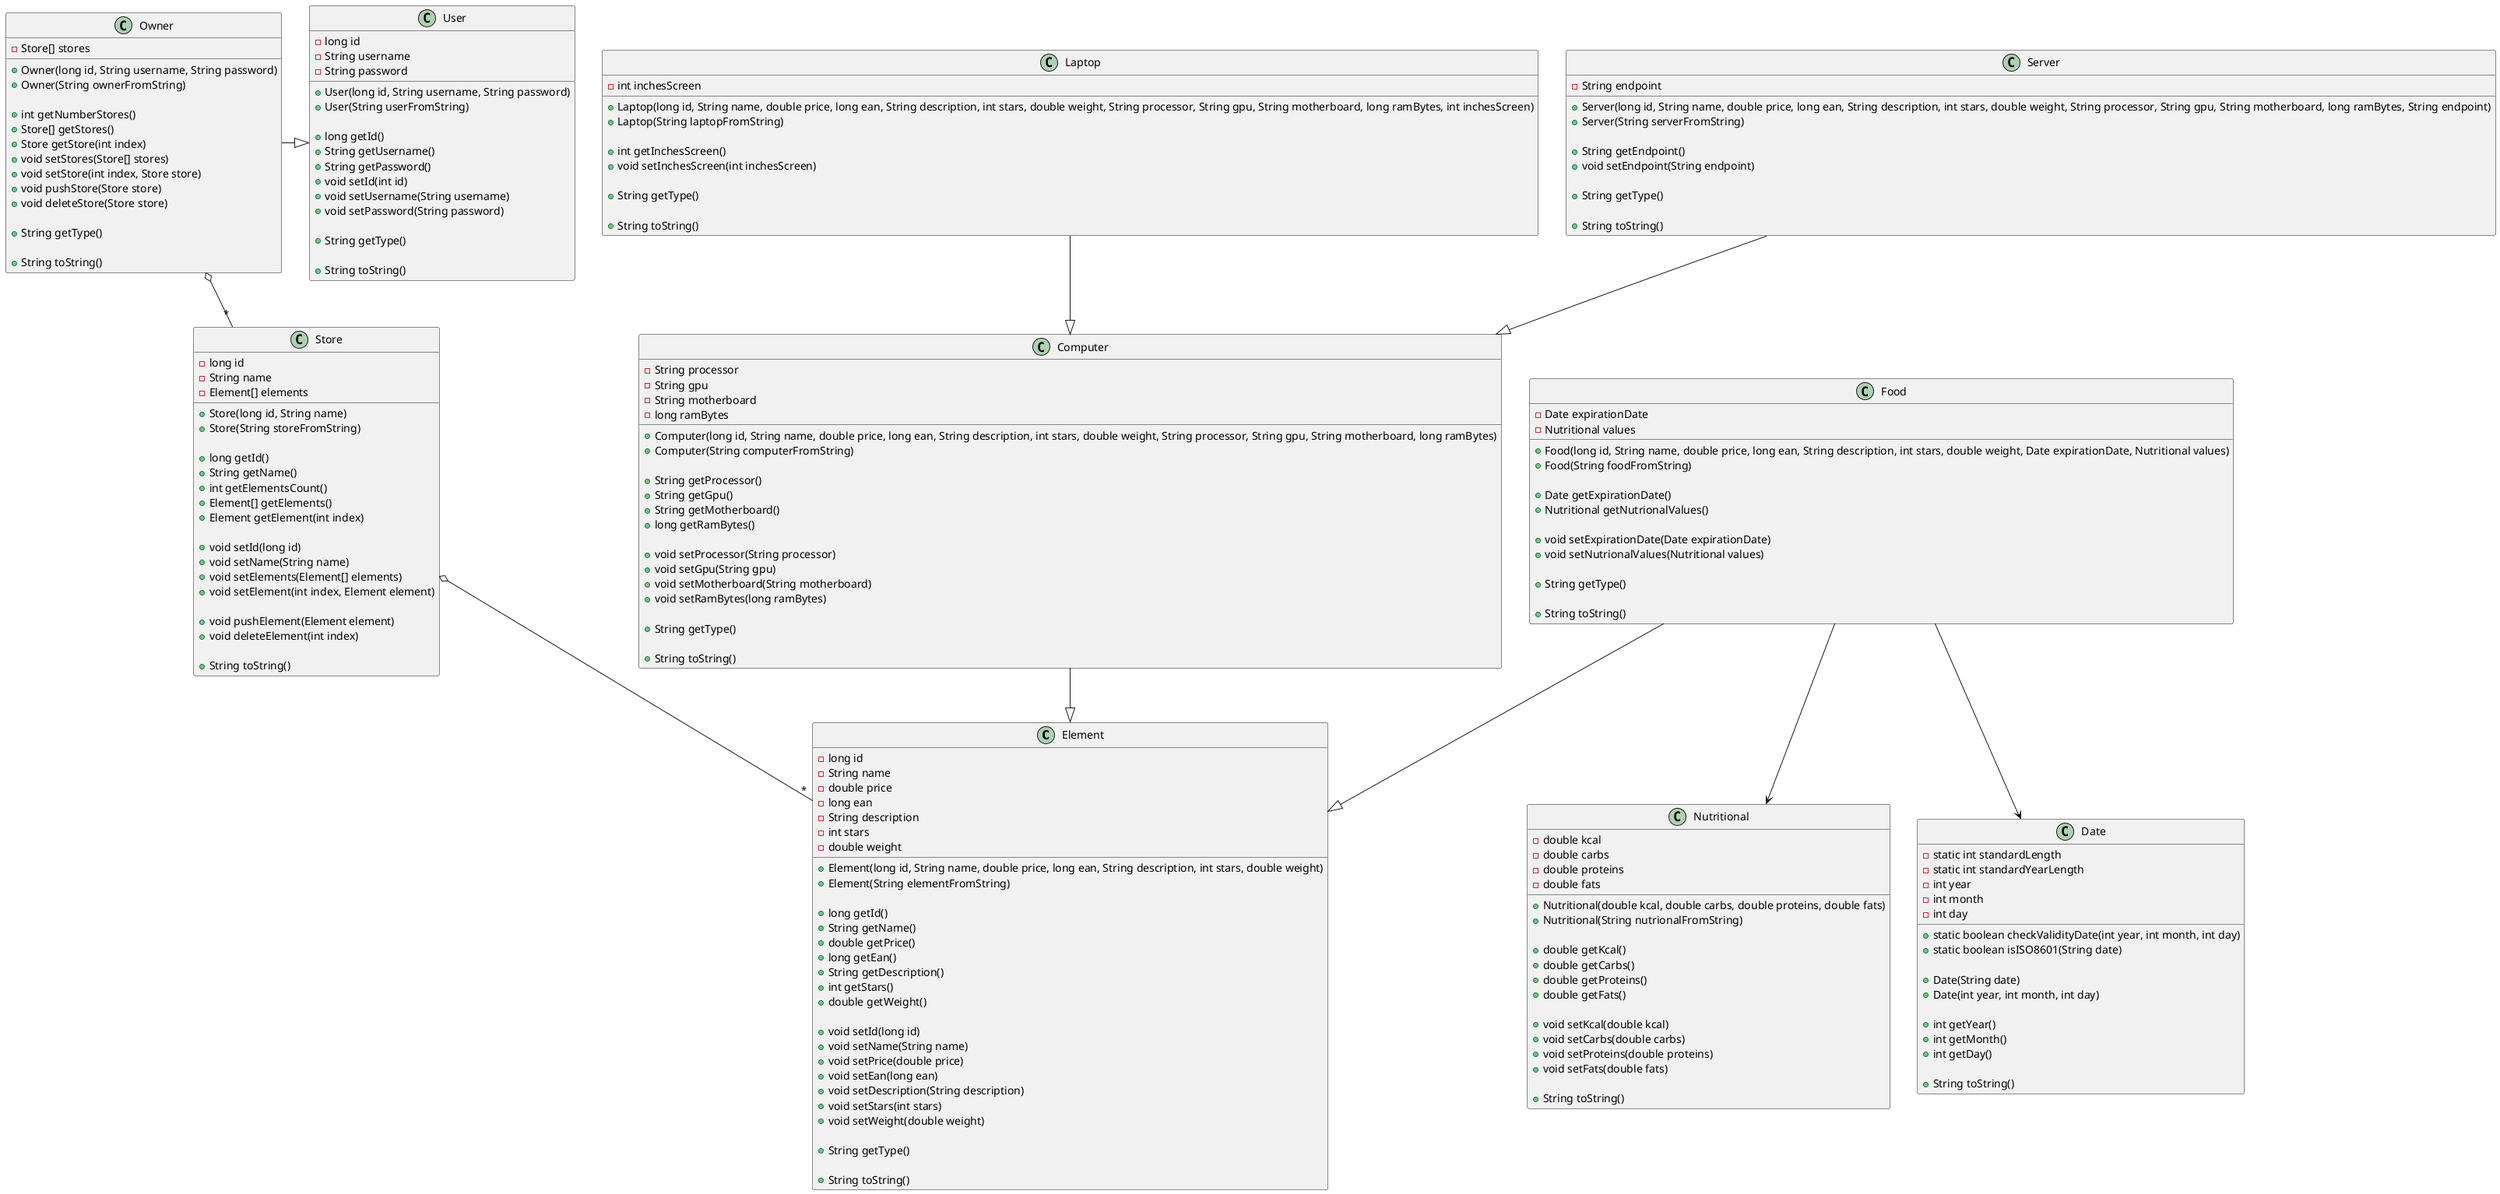 @startuml
class Element {
    - long id
    - String name
    - double price
    - long ean
    - String description
    - int stars
    - double weight

    + Element(long id, String name, double price, long ean, String description, int stars, double weight)
    + Element(String elementFromString)

    + long getId()
    + String getName()
    + double getPrice()
    + long getEan()
    + String getDescription()
    + int getStars()
    + double getWeight()

    + void setId(long id)
    + void setName(String name)
    + void setPrice(double price)
    + void setEan(long ean)
    + void setDescription(String description)
    + void setStars(int stars)
    + void setWeight(double weight)

    + String getType()
    
    + String toString()
}

class Food {
    - Date expirationDate
    - Nutritional values

    + Food(long id, String name, double price, long ean, String description, int stars, double weight, Date expirationDate, Nutritional values)
    + Food(String foodFromString)

    + Date getExpirationDate()
    + Nutritional getNutrionalValues()

    + void setExpirationDate(Date expirationDate)
    + void setNutrionalValues(Nutritional values)

    + String getType()
    
    + String toString()
}

class Nutritional {
    - double kcal
    - double carbs
    - double proteins
    - double fats

    + Nutritional(double kcal, double carbs, double proteins, double fats)
    + Nutritional(String nutrionalFromString)

    + double getKcal()
    + double getCarbs()
    + double getProteins()
    + double getFats()

    + void setKcal(double kcal)
    + void setCarbs(double carbs)
    + void setProteins(double proteins)
    + void setFats(double fats)

    + String toString()
}

class Computer {
    - String processor
    - String gpu
    - String motherboard
    - long ramBytes

    + Computer(long id, String name, double price, long ean, String description, int stars, double weight, String processor, String gpu, String motherboard, long ramBytes)
    + Computer(String computerFromString)

    + String getProcessor()
    + String getGpu()
    + String getMotherboard()
    + long getRamBytes()

    + void setProcessor(String processor)
    + void setGpu(String gpu)
    + void setMotherboard(String motherboard)
    + void setRamBytes(long ramBytes)

    + String getType()
    
    + String toString()
}

class Laptop {
    - int inchesScreen

    + Laptop(long id, String name, double price, long ean, String description, int stars, double weight, String processor, String gpu, String motherboard, long ramBytes, int inchesScreen)
    + Laptop(String laptopFromString)

    + int getInchesScreen()
    + void setInchesScreen(int inchesScreen)

    + String getType()
    
    + String toString()
}

class Server {
    - String endpoint

    + Server(long id, String name, double price, long ean, String description, int stars, double weight, String processor, String gpu, String motherboard, long ramBytes, String endpoint)
    + Server(String serverFromString)

    + String getEndpoint()
    + void setEndpoint(String endpoint)

    + String getType()
    
    + String toString()
}

class Store {
    - long id
    - String name
    - Element[] elements

    + Store(long id, String name)
    + Store(String storeFromString)

    + long getId()
    + String getName()
    + int getElementsCount()
    + Element[] getElements()
    + Element getElement(int index)

    + void setId(long id)
    + void setName(String name)
    + void setElements(Element[] elements)
    + void setElement(int index, Element element)

    + void pushElement(Element element)
    + void deleteElement(int index)

    + String toString()
}

class Date {
    - static int standardLength
    - static int standardYearLength
    - int year
    - int month
    - int day

    + static boolean checkValidityDate(int year, int month, int day)
    + static boolean isISO8601(String date)

    + Date(String date)
    + Date(int year, int month, int day)

    + int getYear()
    + int getMonth()
    + int getDay()
    
    + String toString()
}

class User {
    - long id
    - String username
    - String password

    + User(long id, String username, String password)
    + User(String userFromString)
    
    + long getId()
    + String getUsername()
    + String getPassword()
    + void setId(int id)
    + void setUsername(String username)
    + void setPassword(String password)
    
    + String getType()
    
    + String toString()
}

class Owner {
    - Store[] stores

    + Owner(long id, String username, String password)
    + Owner(String ownerFromString)

    + int getNumberStores()
    + Store[] getStores()
    + Store getStore(int index)
    + void setStores(Store[] stores)
    + void setStore(int index, Store store)
    + void pushStore(Store store)
    + void deleteStore(Store store)
    
    + String getType()
    
    + String toString()
}
Owner -|> User

Owner o-- "*" Store
Store o-- "*" Element

Server --|> Computer

Laptop --|> Computer

Computer --|> Element

Food --|> Element
Food --> Date
Food --> Nutritional
@enduml